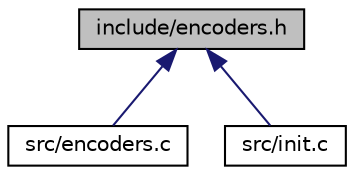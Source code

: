 digraph "include/encoders.h"
{
  edge [fontname="Helvetica",fontsize="10",labelfontname="Helvetica",labelfontsize="10"];
  node [fontname="Helvetica",fontsize="10",shape=record];
  Node11 [label="include/encoders.h",height=0.2,width=0.4,color="black", fillcolor="grey75", style="filled", fontcolor="black"];
  Node11 -> Node12 [dir="back",color="midnightblue",fontsize="10",style="solid"];
  Node12 [label="src/encoders.c",height=0.2,width=0.4,color="black", fillcolor="white", style="filled",URL="$encoders_8c.html"];
  Node11 -> Node13 [dir="back",color="midnightblue",fontsize="10",style="solid"];
  Node13 [label="src/init.c",height=0.2,width=0.4,color="black", fillcolor="white", style="filled",URL="$init_8c.html",tooltip="File for initialization code. "];
}
